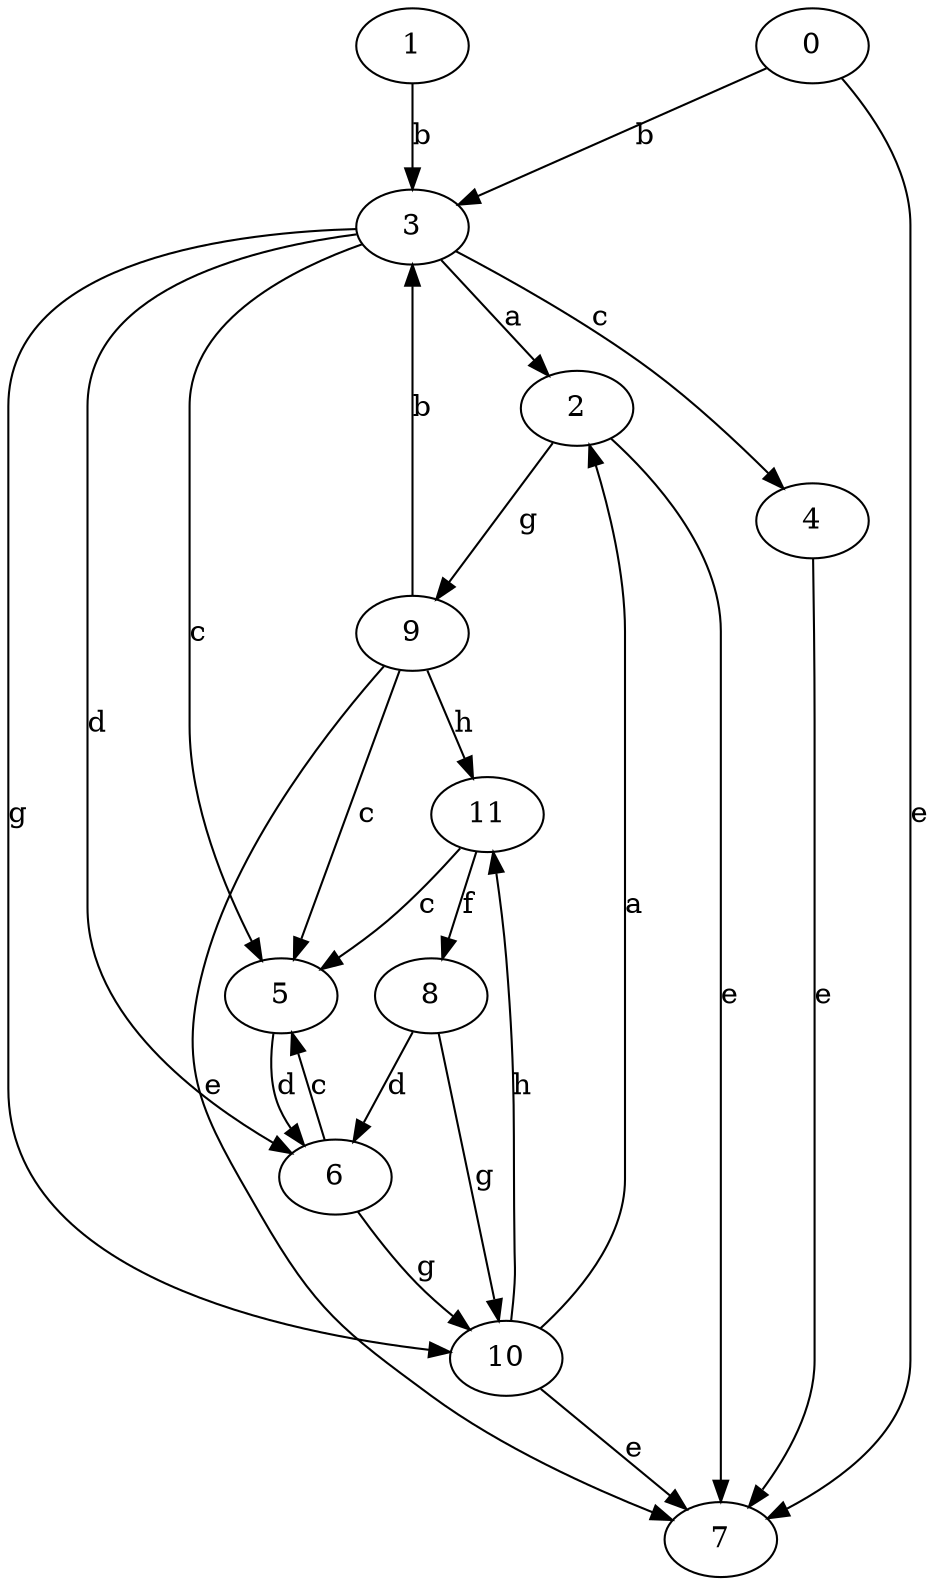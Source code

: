 strict digraph  {
1;
2;
3;
4;
0;
5;
6;
7;
8;
9;
10;
11;
1 -> 3  [label=b];
2 -> 7  [label=e];
2 -> 9  [label=g];
3 -> 2  [label=a];
3 -> 4  [label=c];
3 -> 5  [label=c];
3 -> 6  [label=d];
3 -> 10  [label=g];
4 -> 7  [label=e];
0 -> 3  [label=b];
0 -> 7  [label=e];
5 -> 6  [label=d];
6 -> 5  [label=c];
6 -> 10  [label=g];
8 -> 6  [label=d];
8 -> 10  [label=g];
9 -> 3  [label=b];
9 -> 5  [label=c];
9 -> 7  [label=e];
9 -> 11  [label=h];
10 -> 2  [label=a];
10 -> 7  [label=e];
10 -> 11  [label=h];
11 -> 5  [label=c];
11 -> 8  [label=f];
}
